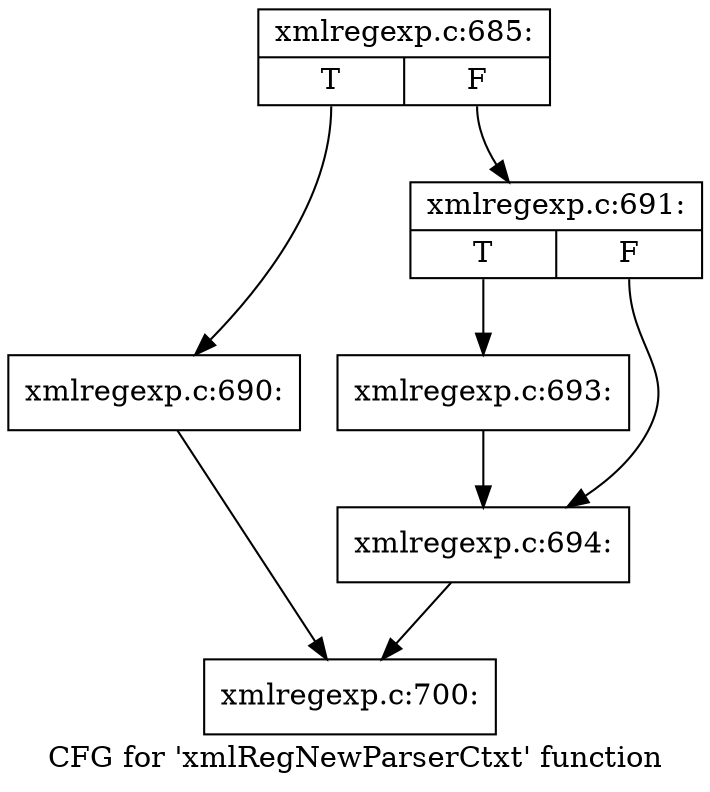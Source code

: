 digraph "CFG for 'xmlRegNewParserCtxt' function" {
	label="CFG for 'xmlRegNewParserCtxt' function";

	Node0x42ac760 [shape=record,label="{xmlregexp.c:685:|{<s0>T|<s1>F}}"];
	Node0x42ac760:s0 -> Node0x42b42b0;
	Node0x42ac760:s1 -> Node0x42b4c50;
	Node0x42b42b0 [shape=record,label="{xmlregexp.c:690:}"];
	Node0x42b42b0 -> Node0x42b4320;
	Node0x42b4c50 [shape=record,label="{xmlregexp.c:691:|{<s0>T|<s1>F}}"];
	Node0x42b4c50:s0 -> Node0x42b5380;
	Node0x42b4c50:s1 -> Node0x42b53d0;
	Node0x42b5380 [shape=record,label="{xmlregexp.c:693:}"];
	Node0x42b5380 -> Node0x42b53d0;
	Node0x42b53d0 [shape=record,label="{xmlregexp.c:694:}"];
	Node0x42b53d0 -> Node0x42b4320;
	Node0x42b4320 [shape=record,label="{xmlregexp.c:700:}"];
}
